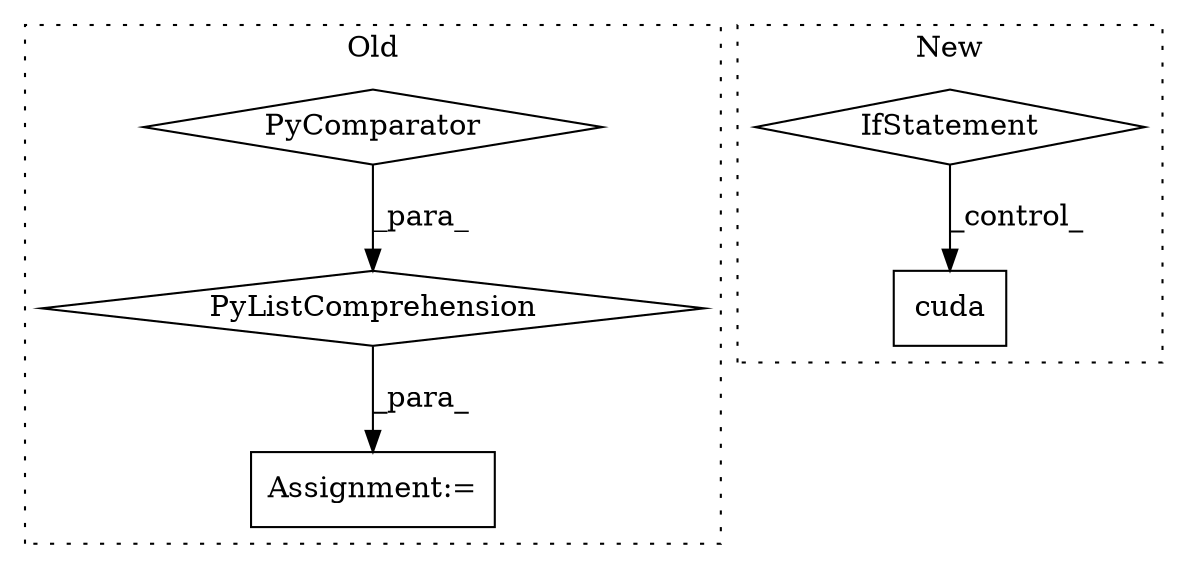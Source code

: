 digraph G {
subgraph cluster0 {
1 [label="PyListComprehension" a="109" s="1860" l="128" shape="diamond"];
3 [label="PyComparator" a="113" s="1960" l="20" shape="diamond"];
4 [label="Assignment:=" a="7" s="1846" l="14" shape="box"];
label = "Old";
style="dotted";
}
subgraph cluster1 {
2 [label="cuda" a="32" s="3103" l="6" shape="box"];
5 [label="IfStatement" a="25" s="3028,3040" l="4,2" shape="diamond"];
label = "New";
style="dotted";
}
1 -> 4 [label="_para_"];
3 -> 1 [label="_para_"];
5 -> 2 [label="_control_"];
}